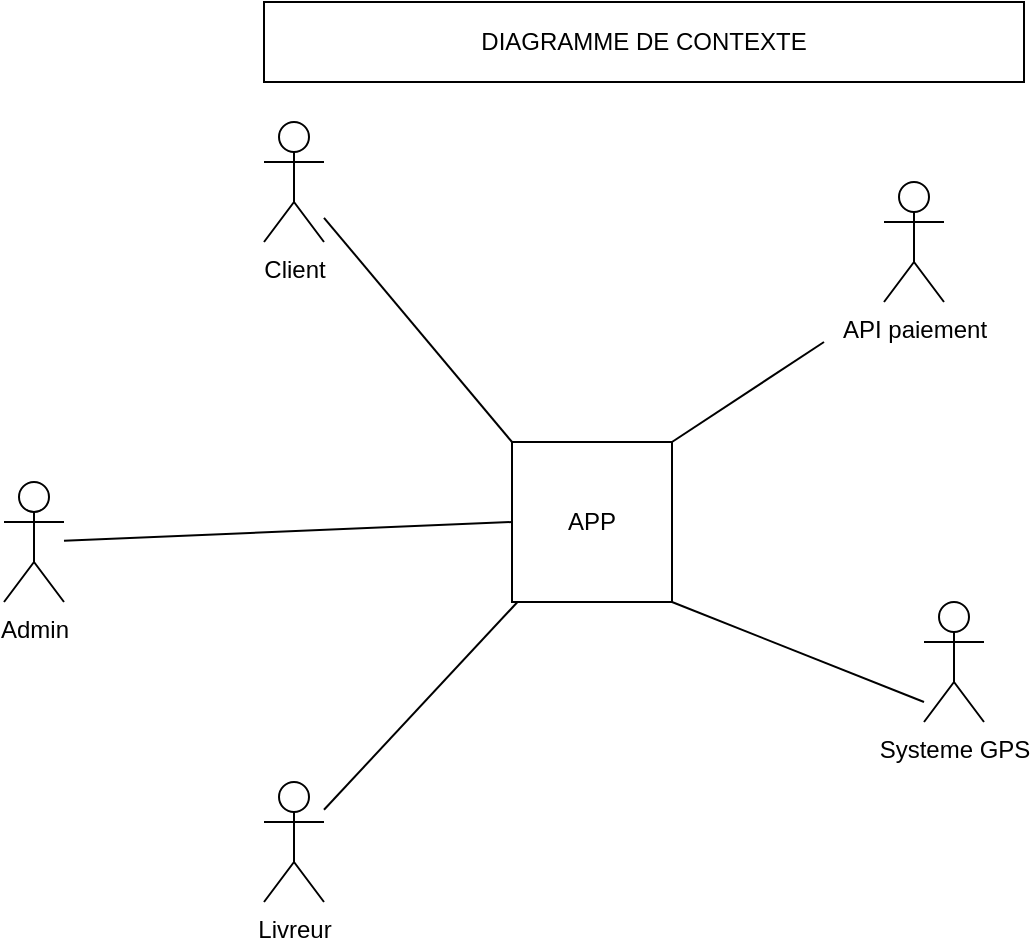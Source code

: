 <mxfile version="15.8.8" type="github"><diagram id="5SnVtK6QNAGzZWKMlqm_" name="Page-1"><mxGraphModel dx="1038" dy="547" grid="1" gridSize="10" guides="1" tooltips="1" connect="1" arrows="1" fold="1" page="1" pageScale="1" pageWidth="827" pageHeight="1169" math="0" shadow="0"><root><mxCell id="0"/><mxCell id="1" parent="0"/><mxCell id="YzuJ_jTjCLmUpMl1aooK-1" value="APP" style="whiteSpace=wrap;html=1;aspect=fixed;" vertex="1" parent="1"><mxGeometry x="334" y="230" width="80" height="80" as="geometry"/></mxCell><mxCell id="YzuJ_jTjCLmUpMl1aooK-2" value="Client" style="shape=umlActor;verticalLabelPosition=bottom;verticalAlign=top;html=1;outlineConnect=0;" vertex="1" parent="1"><mxGeometry x="210" y="70" width="30" height="60" as="geometry"/></mxCell><mxCell id="YzuJ_jTjCLmUpMl1aooK-3" value="Admin" style="shape=umlActor;verticalLabelPosition=bottom;verticalAlign=top;html=1;outlineConnect=0;" vertex="1" parent="1"><mxGeometry x="80" y="250" width="30" height="60" as="geometry"/></mxCell><mxCell id="YzuJ_jTjCLmUpMl1aooK-4" value="Livreur" style="shape=umlActor;verticalLabelPosition=bottom;verticalAlign=top;html=1;outlineConnect=0;" vertex="1" parent="1"><mxGeometry x="210" y="400" width="30" height="60" as="geometry"/></mxCell><mxCell id="YzuJ_jTjCLmUpMl1aooK-5" value="Systeme GPS" style="shape=umlActor;verticalLabelPosition=bottom;verticalAlign=top;html=1;outlineConnect=0;" vertex="1" parent="1"><mxGeometry x="540" y="310" width="30" height="60" as="geometry"/></mxCell><mxCell id="YzuJ_jTjCLmUpMl1aooK-6" value="API paiement" style="shape=umlActor;verticalLabelPosition=bottom;verticalAlign=top;html=1;outlineConnect=0;" vertex="1" parent="1"><mxGeometry x="520" y="100" width="30" height="60" as="geometry"/></mxCell><mxCell id="YzuJ_jTjCLmUpMl1aooK-9" value="" style="endArrow=none;html=1;rounded=0;" edge="1" parent="1" source="YzuJ_jTjCLmUpMl1aooK-4" target="YzuJ_jTjCLmUpMl1aooK-1"><mxGeometry width="50" height="50" relative="1" as="geometry"><mxPoint x="390" y="310" as="sourcePoint"/><mxPoint x="440" y="260" as="targetPoint"/></mxGeometry></mxCell><mxCell id="YzuJ_jTjCLmUpMl1aooK-10" value="" style="endArrow=none;html=1;rounded=0;exitX=0;exitY=0;exitDx=0;exitDy=0;" edge="1" parent="1" source="YzuJ_jTjCLmUpMl1aooK-1" target="YzuJ_jTjCLmUpMl1aooK-2"><mxGeometry width="50" height="50" relative="1" as="geometry"><mxPoint x="180" y="160" as="sourcePoint"/><mxPoint x="230" y="110" as="targetPoint"/></mxGeometry></mxCell><mxCell id="YzuJ_jTjCLmUpMl1aooK-11" value="" style="endArrow=none;html=1;rounded=0;exitX=1;exitY=1;exitDx=0;exitDy=0;" edge="1" parent="1" source="YzuJ_jTjCLmUpMl1aooK-1"><mxGeometry width="50" height="50" relative="1" as="geometry"><mxPoint x="490" y="410" as="sourcePoint"/><mxPoint x="540" y="360" as="targetPoint"/></mxGeometry></mxCell><mxCell id="YzuJ_jTjCLmUpMl1aooK-12" value="" style="endArrow=none;html=1;rounded=0;exitX=1;exitY=0;exitDx=0;exitDy=0;" edge="1" parent="1" source="YzuJ_jTjCLmUpMl1aooK-1"><mxGeometry width="50" height="50" relative="1" as="geometry"><mxPoint x="470" y="210" as="sourcePoint"/><mxPoint x="490" y="180" as="targetPoint"/></mxGeometry></mxCell><mxCell id="YzuJ_jTjCLmUpMl1aooK-13" value="" style="endArrow=none;html=1;rounded=0;exitX=0;exitY=0.5;exitDx=0;exitDy=0;" edge="1" parent="1" source="YzuJ_jTjCLmUpMl1aooK-1" target="YzuJ_jTjCLmUpMl1aooK-3"><mxGeometry width="50" height="50" relative="1" as="geometry"><mxPoint x="390" y="310" as="sourcePoint"/><mxPoint x="440" y="260" as="targetPoint"/></mxGeometry></mxCell><mxCell id="YzuJ_jTjCLmUpMl1aooK-27" value="DIAGRAMME DE CONTEXTE" style="rounded=0;whiteSpace=wrap;html=1;" vertex="1" parent="1"><mxGeometry x="210" y="10" width="380" height="40" as="geometry"/></mxCell></root></mxGraphModel></diagram></mxfile>